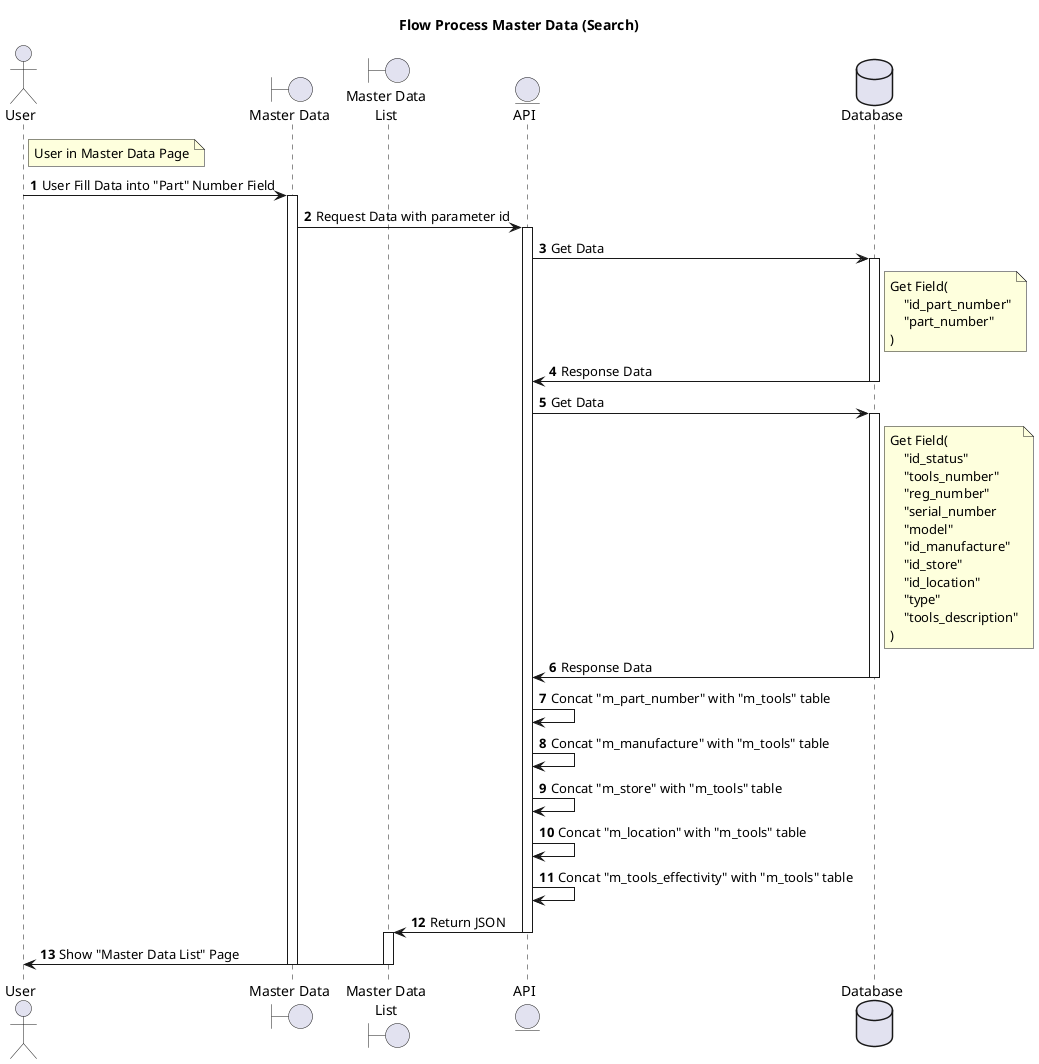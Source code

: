 @startuml

title "Flow Process Master Data (Search)"

actor "User" as u
boundary "Master Data" as ui1
boundary "Master Data\nList" as ui2
entity "API" as api
database "Database" as db

autonumber
note right of u
User in Master Data Page
end note

u -> ui1: User Fill Data into "Part" Number Field
activate ui1
ui1 -> api: Request Data with parameter id
activate api
api -> db: Get Data
note right of db
Get Field(
    "id_part_number"
    "part_number"
)
end note
activate db
db -> api: Response Data
deactivate
api -> db: Get Data
note right of db
Get Field(
    "id_status"
    "tools_number"
    "reg_number"
    "serial_number
    "model"
    "id_manufacture"
    "id_store"
    "id_location"
    "type"
    "tools_description"
)
end note
activate db
db -> api: Response Data
deactivate
api -> api: Concat "m_part_number" with "m_tools" table
api -> api: Concat "m_manufacture" with "m_tools" table
api -> api: Concat "m_store" with "m_tools" table
api -> api: Concat "m_location" with "m_tools" table
api -> api: Concat "m_tools_effectivity" with "m_tools" table
api -> ui2: Return JSON
deactivate
activate ui2
ui2 -> u: Show "Master Data List" Page
deactivate
deactivate ui1

@enduml
